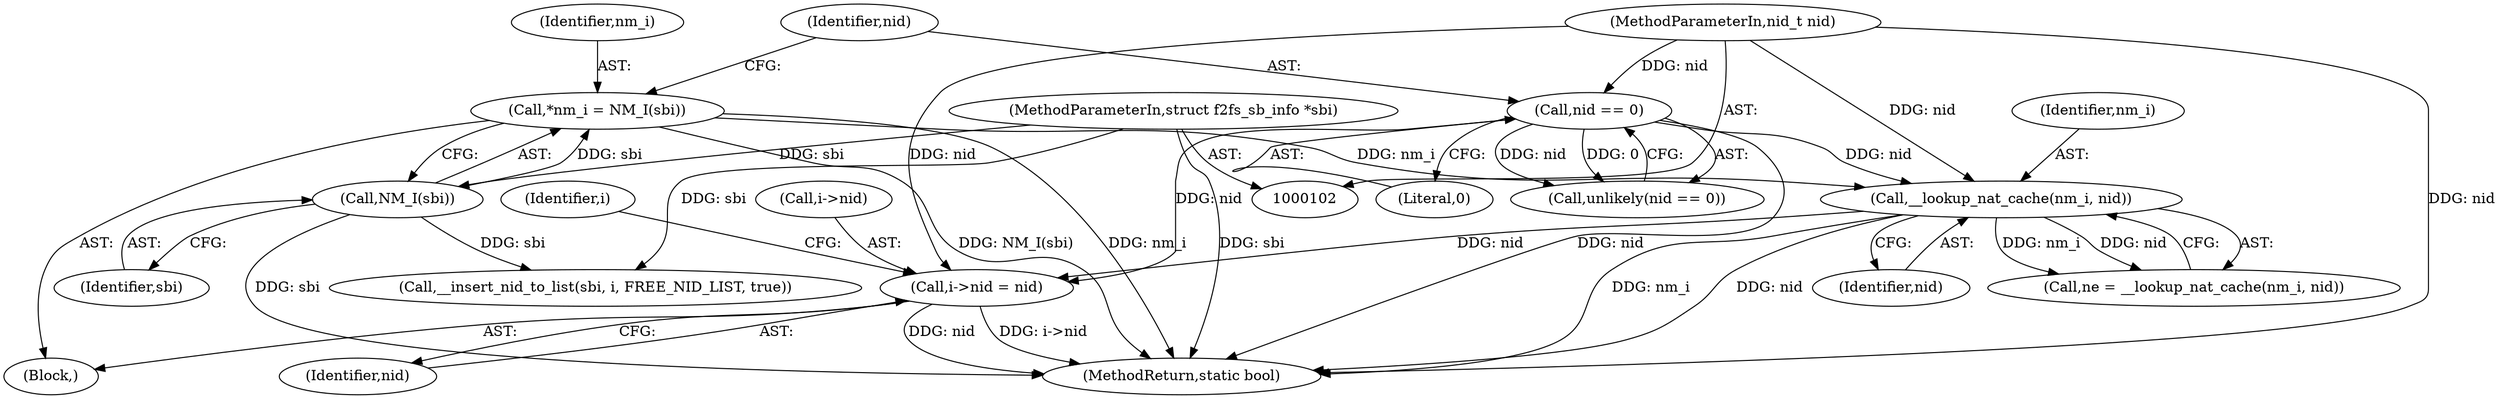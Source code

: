 digraph "0_linux_30a61ddf8117c26ac5b295e1233eaa9629a94ca3@pointer" {
"1000149" [label="(Call,i->nid = nid)"];
"1000127" [label="(Call,__lookup_nat_cache(nm_i, nid))"];
"1000108" [label="(Call,*nm_i = NM_I(sbi))"];
"1000110" [label="(Call,NM_I(sbi))"];
"1000103" [label="(MethodParameterIn,struct f2fs_sb_info *sbi)"];
"1000117" [label="(Call,nid == 0)"];
"1000104" [label="(MethodParameterIn,nid_t nid)"];
"1000108" [label="(Call,*nm_i = NM_I(sbi))"];
"1000116" [label="(Call,unlikely(nid == 0))"];
"1000109" [label="(Identifier,nm_i)"];
"1000111" [label="(Identifier,sbi)"];
"1000117" [label="(Call,nid == 0)"];
"1000125" [label="(Call,ne = __lookup_nat_cache(nm_i, nid))"];
"1000106" [label="(Block,)"];
"1000110" [label="(Call,NM_I(sbi))"];
"1000196" [label="(MethodReturn,static bool)"];
"1000127" [label="(Call,__lookup_nat_cache(nm_i, nid))"];
"1000119" [label="(Literal,0)"];
"1000118" [label="(Identifier,nid)"];
"1000129" [label="(Identifier,nid)"];
"1000156" [label="(Identifier,i)"];
"1000150" [label="(Call,i->nid)"];
"1000128" [label="(Identifier,nm_i)"];
"1000149" [label="(Call,i->nid = nid)"];
"1000175" [label="(Call,__insert_nid_to_list(sbi, i, FREE_NID_LIST, true))"];
"1000103" [label="(MethodParameterIn,struct f2fs_sb_info *sbi)"];
"1000104" [label="(MethodParameterIn,nid_t nid)"];
"1000153" [label="(Identifier,nid)"];
"1000149" -> "1000106"  [label="AST: "];
"1000149" -> "1000153"  [label="CFG: "];
"1000150" -> "1000149"  [label="AST: "];
"1000153" -> "1000149"  [label="AST: "];
"1000156" -> "1000149"  [label="CFG: "];
"1000149" -> "1000196"  [label="DDG: nid"];
"1000149" -> "1000196"  [label="DDG: i->nid"];
"1000127" -> "1000149"  [label="DDG: nid"];
"1000117" -> "1000149"  [label="DDG: nid"];
"1000104" -> "1000149"  [label="DDG: nid"];
"1000127" -> "1000125"  [label="AST: "];
"1000127" -> "1000129"  [label="CFG: "];
"1000128" -> "1000127"  [label="AST: "];
"1000129" -> "1000127"  [label="AST: "];
"1000125" -> "1000127"  [label="CFG: "];
"1000127" -> "1000196"  [label="DDG: nid"];
"1000127" -> "1000196"  [label="DDG: nm_i"];
"1000127" -> "1000125"  [label="DDG: nm_i"];
"1000127" -> "1000125"  [label="DDG: nid"];
"1000108" -> "1000127"  [label="DDG: nm_i"];
"1000117" -> "1000127"  [label="DDG: nid"];
"1000104" -> "1000127"  [label="DDG: nid"];
"1000108" -> "1000106"  [label="AST: "];
"1000108" -> "1000110"  [label="CFG: "];
"1000109" -> "1000108"  [label="AST: "];
"1000110" -> "1000108"  [label="AST: "];
"1000118" -> "1000108"  [label="CFG: "];
"1000108" -> "1000196"  [label="DDG: NM_I(sbi)"];
"1000108" -> "1000196"  [label="DDG: nm_i"];
"1000110" -> "1000108"  [label="DDG: sbi"];
"1000110" -> "1000111"  [label="CFG: "];
"1000111" -> "1000110"  [label="AST: "];
"1000110" -> "1000196"  [label="DDG: sbi"];
"1000103" -> "1000110"  [label="DDG: sbi"];
"1000110" -> "1000175"  [label="DDG: sbi"];
"1000103" -> "1000102"  [label="AST: "];
"1000103" -> "1000196"  [label="DDG: sbi"];
"1000103" -> "1000175"  [label="DDG: sbi"];
"1000117" -> "1000116"  [label="AST: "];
"1000117" -> "1000119"  [label="CFG: "];
"1000118" -> "1000117"  [label="AST: "];
"1000119" -> "1000117"  [label="AST: "];
"1000116" -> "1000117"  [label="CFG: "];
"1000117" -> "1000196"  [label="DDG: nid"];
"1000117" -> "1000116"  [label="DDG: nid"];
"1000117" -> "1000116"  [label="DDG: 0"];
"1000104" -> "1000117"  [label="DDG: nid"];
"1000104" -> "1000102"  [label="AST: "];
"1000104" -> "1000196"  [label="DDG: nid"];
}
